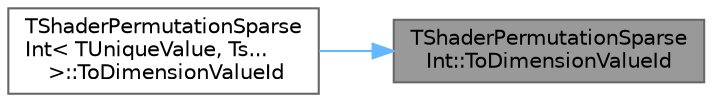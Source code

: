 digraph "TShaderPermutationSparseInt::ToDimensionValueId"
{
 // INTERACTIVE_SVG=YES
 // LATEX_PDF_SIZE
  bgcolor="transparent";
  edge [fontname=Helvetica,fontsize=10,labelfontname=Helvetica,labelfontsize=10];
  node [fontname=Helvetica,fontsize=10,shape=box,height=0.2,width=0.4];
  rankdir="RL";
  Node1 [id="Node000001",label="TShaderPermutationSparse\lInt::ToDimensionValueId",height=0.2,width=0.4,color="gray40", fillcolor="grey60", style="filled", fontcolor="black",tooltip="Converts dimension's integer value to dimension's value id, bu in this case fail because the dimensio..."];
  Node1 -> Node2 [id="edge1_Node000001_Node000002",dir="back",color="steelblue1",style="solid",tooltip=" "];
  Node2 [id="Node000002",label="TShaderPermutationSparse\lInt\< TUniqueValue, Ts...\l \>::ToDimensionValueId",height=0.2,width=0.4,color="grey40", fillcolor="white", style="filled",URL="$d3/d37/structTShaderPermutationSparseInt_3_01TUniqueValue_00_01Ts_8_8_8_01_4.html#ad00361a2691e4c4697ebe676ca6b5dc4",tooltip="Converts dimension's integer value to dimension's value id."];
}
